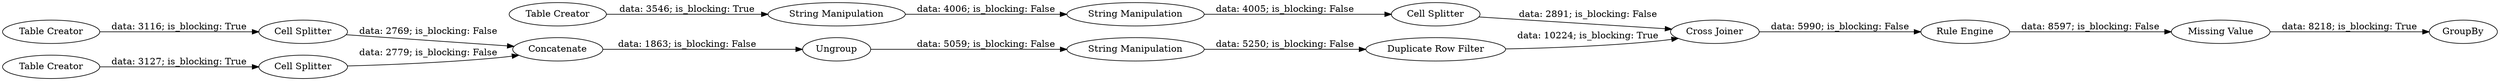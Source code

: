 digraph {
	"-6598707678189643964_3" [label="Table Creator"]
	"-6598707678189643964_24" [label="Rule Engine"]
	"-6598707678189643964_28" [label="Cell Splitter"]
	"-6598707678189643964_27" [label=Concatenate]
	"-6598707678189643964_29" [label="String Manipulation"]
	"-6598707678189643964_22" [label="Cross Joiner"]
	"-6598707678189643964_43" [label="Duplicate Row Filter"]
	"-6598707678189643964_38" [label=Ungroup]
	"-6598707678189643964_1" [label="Table Creator"]
	"-6598707678189643964_31" [label="Cell Splitter"]
	"-6598707678189643964_40" [label="String Manipulation"]
	"-6598707678189643964_39" [label=GroupBy]
	"-6598707678189643964_44" [label="Missing Value"]
	"-6598707678189643964_42" [label="String Manipulation"]
	"-6598707678189643964_2" [label="Table Creator"]
	"-6598707678189643964_30" [label="Cell Splitter"]
	"-6598707678189643964_27" -> "-6598707678189643964_38" [label="data: 1863; is_blocking: False"]
	"-6598707678189643964_42" -> "-6598707678189643964_40" [label="data: 4006; is_blocking: False"]
	"-6598707678189643964_2" -> "-6598707678189643964_31" [label="data: 3116; is_blocking: True"]
	"-6598707678189643964_31" -> "-6598707678189643964_27" [label="data: 2769; is_blocking: False"]
	"-6598707678189643964_43" -> "-6598707678189643964_22" [label="data: 10224; is_blocking: True"]
	"-6598707678189643964_29" -> "-6598707678189643964_43" [label="data: 5250; is_blocking: False"]
	"-6598707678189643964_38" -> "-6598707678189643964_29" [label="data: 5059; is_blocking: False"]
	"-6598707678189643964_22" -> "-6598707678189643964_24" [label="data: 5990; is_blocking: False"]
	"-6598707678189643964_1" -> "-6598707678189643964_30" [label="data: 3127; is_blocking: True"]
	"-6598707678189643964_40" -> "-6598707678189643964_28" [label="data: 4005; is_blocking: False"]
	"-6598707678189643964_24" -> "-6598707678189643964_44" [label="data: 8597; is_blocking: False"]
	"-6598707678189643964_3" -> "-6598707678189643964_42" [label="data: 3546; is_blocking: True"]
	"-6598707678189643964_28" -> "-6598707678189643964_22" [label="data: 2891; is_blocking: False"]
	"-6598707678189643964_44" -> "-6598707678189643964_39" [label="data: 8218; is_blocking: True"]
	"-6598707678189643964_30" -> "-6598707678189643964_27" [label="data: 2779; is_blocking: False"]
	rankdir=LR
}
